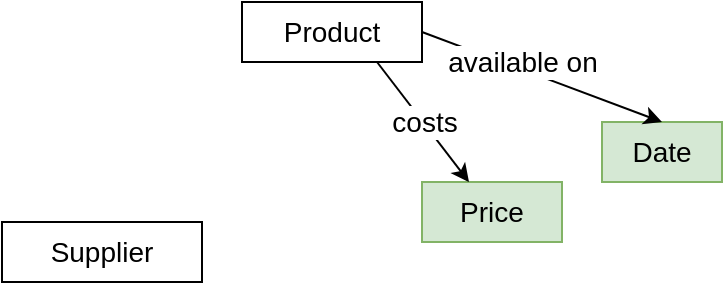 <mxfile version="16.5.2" type="github"><diagram id="RzE1xxKOCAMfOHsTt04t" name="Page-1"><mxGraphModel dx="946" dy="612" grid="1" gridSize="10" guides="1" tooltips="1" connect="1" arrows="1" fold="1" page="1" pageScale="1" pageWidth="850" pageHeight="1100" math="0" shadow="0"><root><mxCell id="0"/><mxCell id="1" parent="0"/><mxCell id="3ig_bWzZCDxOeMuK62tu-1" value="&lt;font style=&quot;font-size: 14px&quot;&gt;Product&lt;/font&gt;" style="rounded=0;whiteSpace=wrap;html=1;" parent="1" vertex="1"><mxGeometry x="320" y="100" width="90" height="30" as="geometry"/></mxCell><mxCell id="3ig_bWzZCDxOeMuK62tu-2" value="Supplier" style="rounded=0;whiteSpace=wrap;html=1;fontSize=14;" parent="1" vertex="1"><mxGeometry x="200" y="210" width="100" height="30" as="geometry"/></mxCell><mxCell id="3ig_bWzZCDxOeMuK62tu-3" value="Date" style="rounded=0;whiteSpace=wrap;html=1;fontSize=14;fillColor=#d5e8d4;strokeColor=#82b366;" parent="1" vertex="1"><mxGeometry x="500" y="160" width="60" height="30" as="geometry"/></mxCell><mxCell id="3ig_bWzZCDxOeMuK62tu-4" value="" style="endArrow=classic;html=1;rounded=0;fontSize=14;exitX=1;exitY=0.5;exitDx=0;exitDy=0;entryX=0.5;entryY=0;entryDx=0;entryDy=0;" parent="1" source="3ig_bWzZCDxOeMuK62tu-1" target="3ig_bWzZCDxOeMuK62tu-3" edge="1"><mxGeometry width="50" height="50" relative="1" as="geometry"><mxPoint x="400" y="300" as="sourcePoint"/><mxPoint x="450" y="250" as="targetPoint"/></mxGeometry></mxCell><mxCell id="3ig_bWzZCDxOeMuK62tu-9" value="available on" style="edgeLabel;html=1;align=center;verticalAlign=middle;resizable=0;points=[];fontSize=14;" parent="3ig_bWzZCDxOeMuK62tu-4" vertex="1" connectable="0"><mxGeometry x="-0.187" y="4" relative="1" as="geometry"><mxPoint as="offset"/></mxGeometry></mxCell><mxCell id="3ig_bWzZCDxOeMuK62tu-6" value="Price" style="rounded=0;whiteSpace=wrap;html=1;fontSize=14;fillColor=#d5e8d4;strokeColor=#82b366;" parent="1" vertex="1"><mxGeometry x="410" y="190" width="70" height="30" as="geometry"/></mxCell><mxCell id="3ig_bWzZCDxOeMuK62tu-7" value="&lt;div&gt;costs&lt;/div&gt;" style="endArrow=classic;html=1;rounded=0;fontSize=14;exitX=0.75;exitY=1;exitDx=0;exitDy=0;" parent="1" source="3ig_bWzZCDxOeMuK62tu-1" target="3ig_bWzZCDxOeMuK62tu-6" edge="1"><mxGeometry width="50" height="50" relative="1" as="geometry"><mxPoint x="400" y="300" as="sourcePoint"/><mxPoint x="450" y="250" as="targetPoint"/></mxGeometry></mxCell></root></mxGraphModel></diagram></mxfile>